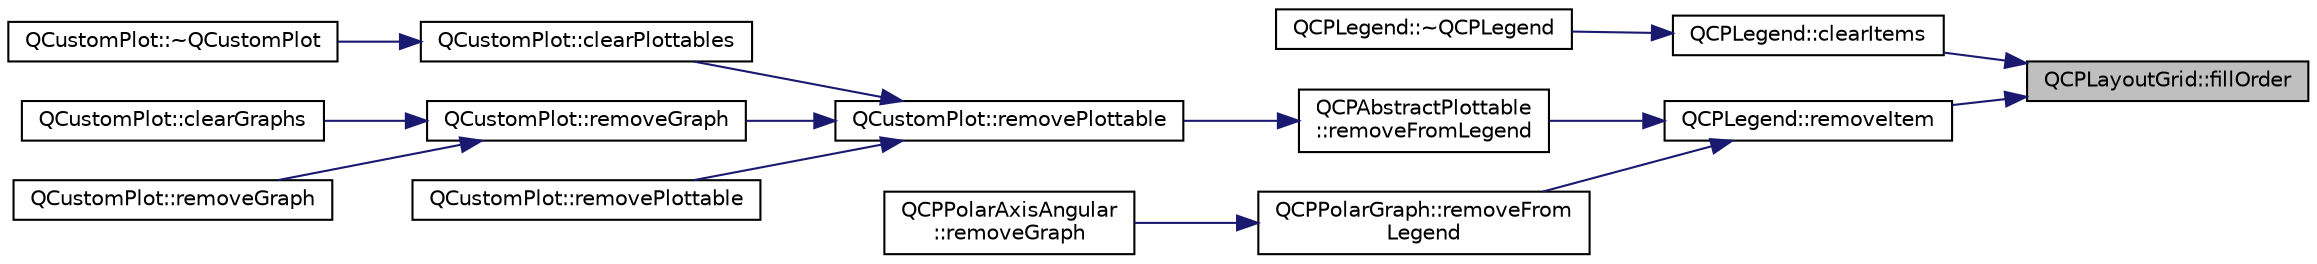 digraph "QCPLayoutGrid::fillOrder"
{
 // LATEX_PDF_SIZE
  edge [fontname="Helvetica",fontsize="10",labelfontname="Helvetica",labelfontsize="10"];
  node [fontname="Helvetica",fontsize="10",shape=record];
  rankdir="RL";
  Node1 [label="QCPLayoutGrid::fillOrder",height=0.2,width=0.4,color="black", fillcolor="grey75", style="filled", fontcolor="black",tooltip=" "];
  Node1 -> Node2 [dir="back",color="midnightblue",fontsize="10",style="solid",fontname="Helvetica"];
  Node2 [label="QCPLegend::clearItems",height=0.2,width=0.4,color="black", fillcolor="white", style="filled",URL="$classQCPLegend.html#a24795c7250eb5214fcea16b7217b4dfb",tooltip=" "];
  Node2 -> Node3 [dir="back",color="midnightblue",fontsize="10",style="solid",fontname="Helvetica"];
  Node3 [label="QCPLegend::~QCPLegend",height=0.2,width=0.4,color="black", fillcolor="white", style="filled",URL="$classQCPLegend.html#a11391e486a959a42eeba4edf1bd8b46b",tooltip=" "];
  Node1 -> Node4 [dir="back",color="midnightblue",fontsize="10",style="solid",fontname="Helvetica"];
  Node4 [label="QCPLegend::removeItem",height=0.2,width=0.4,color="black", fillcolor="white", style="filled",URL="$classQCPLegend.html#ac91595c3eaa746fe6321d2eb952c63bb",tooltip=" "];
  Node4 -> Node5 [dir="back",color="midnightblue",fontsize="10",style="solid",fontname="Helvetica"];
  Node5 [label="QCPAbstractPlottable\l::removeFromLegend",height=0.2,width=0.4,color="black", fillcolor="white", style="filled",URL="$classQCPAbstractPlottable.html#a3cc235007e2343a65ad4f463767e0e20",tooltip=" "];
  Node5 -> Node6 [dir="back",color="midnightblue",fontsize="10",style="solid",fontname="Helvetica"];
  Node6 [label="QCustomPlot::removePlottable",height=0.2,width=0.4,color="black", fillcolor="white", style="filled",URL="$classQCustomPlot.html#af3dafd56884208474f311d6226513ab2",tooltip=" "];
  Node6 -> Node7 [dir="back",color="midnightblue",fontsize="10",style="solid",fontname="Helvetica"];
  Node7 [label="QCustomPlot::clearPlottables",height=0.2,width=0.4,color="black", fillcolor="white", style="filled",URL="$classQCustomPlot.html#a9a409bb3201878adb7ffba1c89c4e004",tooltip=" "];
  Node7 -> Node8 [dir="back",color="midnightblue",fontsize="10",style="solid",fontname="Helvetica"];
  Node8 [label="QCustomPlot::~QCustomPlot",height=0.2,width=0.4,color="black", fillcolor="white", style="filled",URL="$classQCustomPlot.html#a6a10e600c05635e9a314597a8a5c94e0",tooltip=" "];
  Node6 -> Node9 [dir="back",color="midnightblue",fontsize="10",style="solid",fontname="Helvetica"];
  Node9 [label="QCustomPlot::removeGraph",height=0.2,width=0.4,color="black", fillcolor="white", style="filled",URL="$classQCustomPlot.html#a903561be895fb6528a770d66ac5e6713",tooltip=" "];
  Node9 -> Node10 [dir="back",color="midnightblue",fontsize="10",style="solid",fontname="Helvetica"];
  Node10 [label="QCustomPlot::clearGraphs",height=0.2,width=0.4,color="black", fillcolor="white", style="filled",URL="$classQCustomPlot.html#ab0f3abff2d2f7df3668b5836f39207fa",tooltip=" "];
  Node9 -> Node11 [dir="back",color="midnightblue",fontsize="10",style="solid",fontname="Helvetica"];
  Node11 [label="QCustomPlot::removeGraph",height=0.2,width=0.4,color="black", fillcolor="white", style="filled",URL="$classQCustomPlot.html#a9554b3d2d5b10c0f884bd4010b6c192c",tooltip=" "];
  Node6 -> Node12 [dir="back",color="midnightblue",fontsize="10",style="solid",fontname="Helvetica"];
  Node12 [label="QCustomPlot::removePlottable",height=0.2,width=0.4,color="black", fillcolor="white", style="filled",URL="$classQCustomPlot.html#afc210e0021480f8119bccf37839dbcc8",tooltip=" "];
  Node4 -> Node13 [dir="back",color="midnightblue",fontsize="10",style="solid",fontname="Helvetica"];
  Node13 [label="QCPPolarGraph::removeFrom\lLegend",height=0.2,width=0.4,color="black", fillcolor="white", style="filled",URL="$classQCPPolarGraph.html#aae73a0de017092f85e17521d2282760f",tooltip=" "];
  Node13 -> Node14 [dir="back",color="midnightblue",fontsize="10",style="solid",fontname="Helvetica"];
  Node14 [label="QCPPolarAxisAngular\l::removeGraph",height=0.2,width=0.4,color="black", fillcolor="white", style="filled",URL="$classQCPPolarAxisAngular.html#aeabd68d454543427b9b63614689a17fd",tooltip=" "];
}

